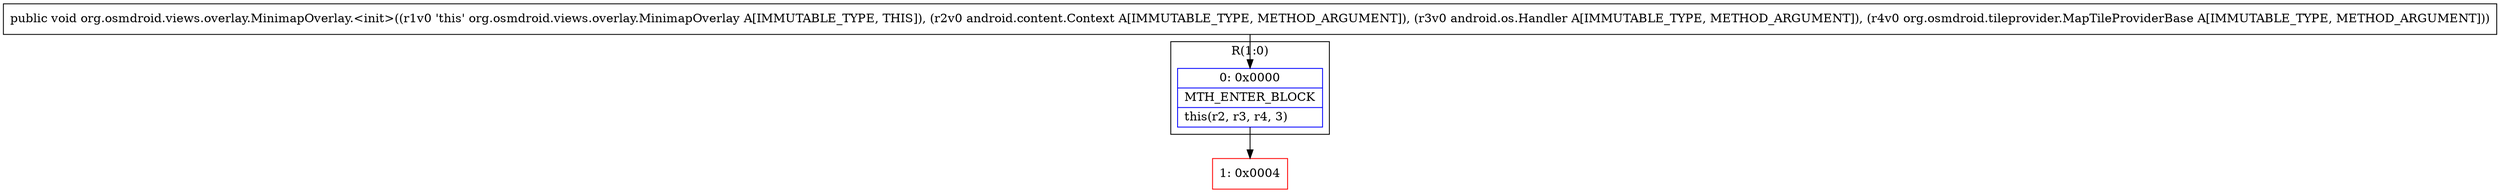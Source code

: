 digraph "CFG fororg.osmdroid.views.overlay.MinimapOverlay.\<init\>(Landroid\/content\/Context;Landroid\/os\/Handler;Lorg\/osmdroid\/tileprovider\/MapTileProviderBase;)V" {
subgraph cluster_Region_1688272086 {
label = "R(1:0)";
node [shape=record,color=blue];
Node_0 [shape=record,label="{0\:\ 0x0000|MTH_ENTER_BLOCK\l|this(r2, r3, r4, 3)\l}"];
}
Node_1 [shape=record,color=red,label="{1\:\ 0x0004}"];
MethodNode[shape=record,label="{public void org.osmdroid.views.overlay.MinimapOverlay.\<init\>((r1v0 'this' org.osmdroid.views.overlay.MinimapOverlay A[IMMUTABLE_TYPE, THIS]), (r2v0 android.content.Context A[IMMUTABLE_TYPE, METHOD_ARGUMENT]), (r3v0 android.os.Handler A[IMMUTABLE_TYPE, METHOD_ARGUMENT]), (r4v0 org.osmdroid.tileprovider.MapTileProviderBase A[IMMUTABLE_TYPE, METHOD_ARGUMENT])) }"];
MethodNode -> Node_0;
Node_0 -> Node_1;
}

